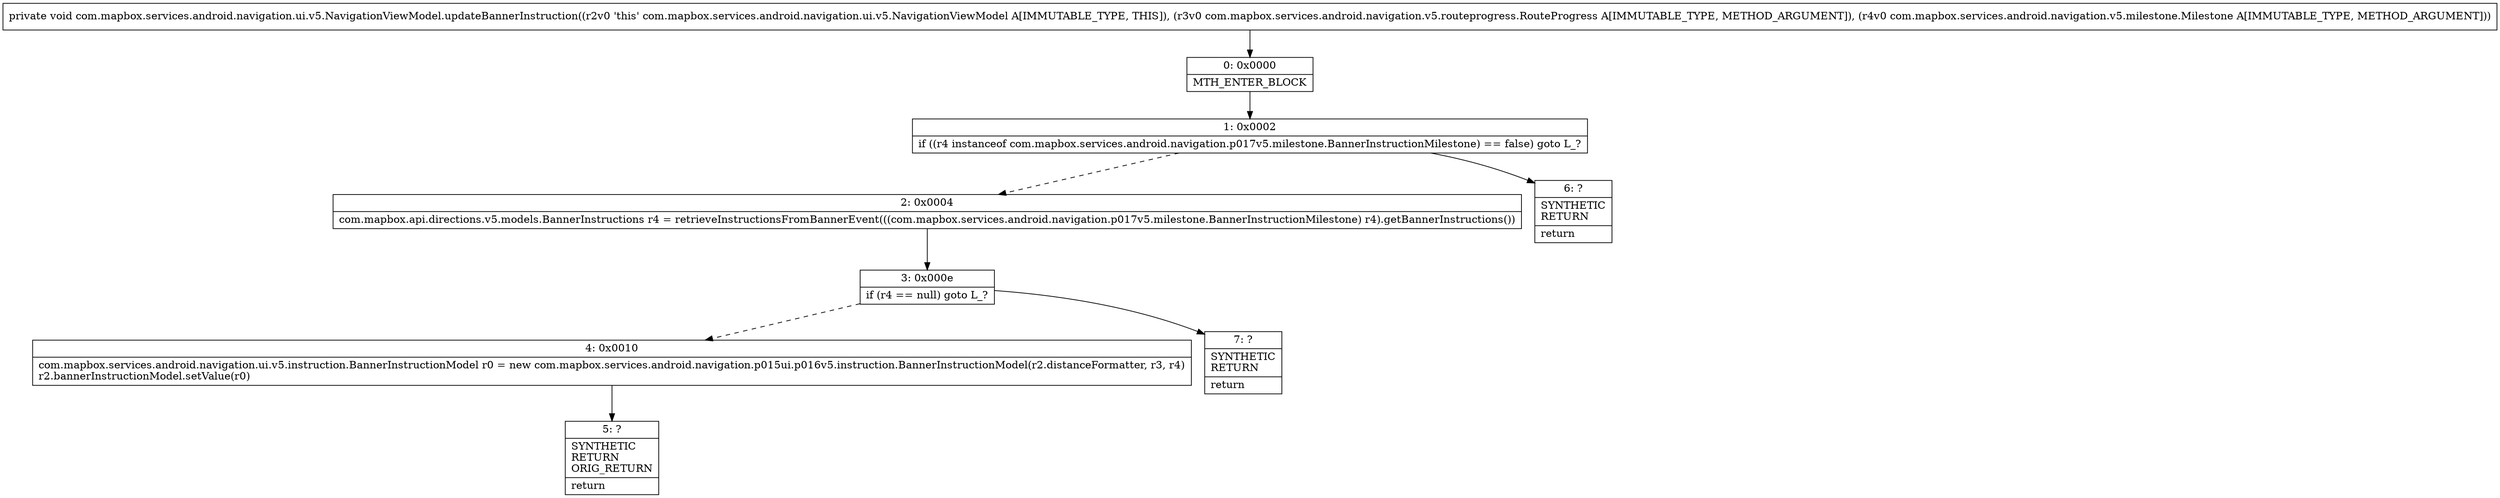 digraph "CFG forcom.mapbox.services.android.navigation.ui.v5.NavigationViewModel.updateBannerInstruction(Lcom\/mapbox\/services\/android\/navigation\/v5\/routeprogress\/RouteProgress;Lcom\/mapbox\/services\/android\/navigation\/v5\/milestone\/Milestone;)V" {
Node_0 [shape=record,label="{0\:\ 0x0000|MTH_ENTER_BLOCK\l}"];
Node_1 [shape=record,label="{1\:\ 0x0002|if ((r4 instanceof com.mapbox.services.android.navigation.p017v5.milestone.BannerInstructionMilestone) == false) goto L_?\l}"];
Node_2 [shape=record,label="{2\:\ 0x0004|com.mapbox.api.directions.v5.models.BannerInstructions r4 = retrieveInstructionsFromBannerEvent(((com.mapbox.services.android.navigation.p017v5.milestone.BannerInstructionMilestone) r4).getBannerInstructions())\l}"];
Node_3 [shape=record,label="{3\:\ 0x000e|if (r4 == null) goto L_?\l}"];
Node_4 [shape=record,label="{4\:\ 0x0010|com.mapbox.services.android.navigation.ui.v5.instruction.BannerInstructionModel r0 = new com.mapbox.services.android.navigation.p015ui.p016v5.instruction.BannerInstructionModel(r2.distanceFormatter, r3, r4)\lr2.bannerInstructionModel.setValue(r0)\l}"];
Node_5 [shape=record,label="{5\:\ ?|SYNTHETIC\lRETURN\lORIG_RETURN\l|return\l}"];
Node_6 [shape=record,label="{6\:\ ?|SYNTHETIC\lRETURN\l|return\l}"];
Node_7 [shape=record,label="{7\:\ ?|SYNTHETIC\lRETURN\l|return\l}"];
MethodNode[shape=record,label="{private void com.mapbox.services.android.navigation.ui.v5.NavigationViewModel.updateBannerInstruction((r2v0 'this' com.mapbox.services.android.navigation.ui.v5.NavigationViewModel A[IMMUTABLE_TYPE, THIS]), (r3v0 com.mapbox.services.android.navigation.v5.routeprogress.RouteProgress A[IMMUTABLE_TYPE, METHOD_ARGUMENT]), (r4v0 com.mapbox.services.android.navigation.v5.milestone.Milestone A[IMMUTABLE_TYPE, METHOD_ARGUMENT])) }"];
MethodNode -> Node_0;
Node_0 -> Node_1;
Node_1 -> Node_2[style=dashed];
Node_1 -> Node_6;
Node_2 -> Node_3;
Node_3 -> Node_4[style=dashed];
Node_3 -> Node_7;
Node_4 -> Node_5;
}

